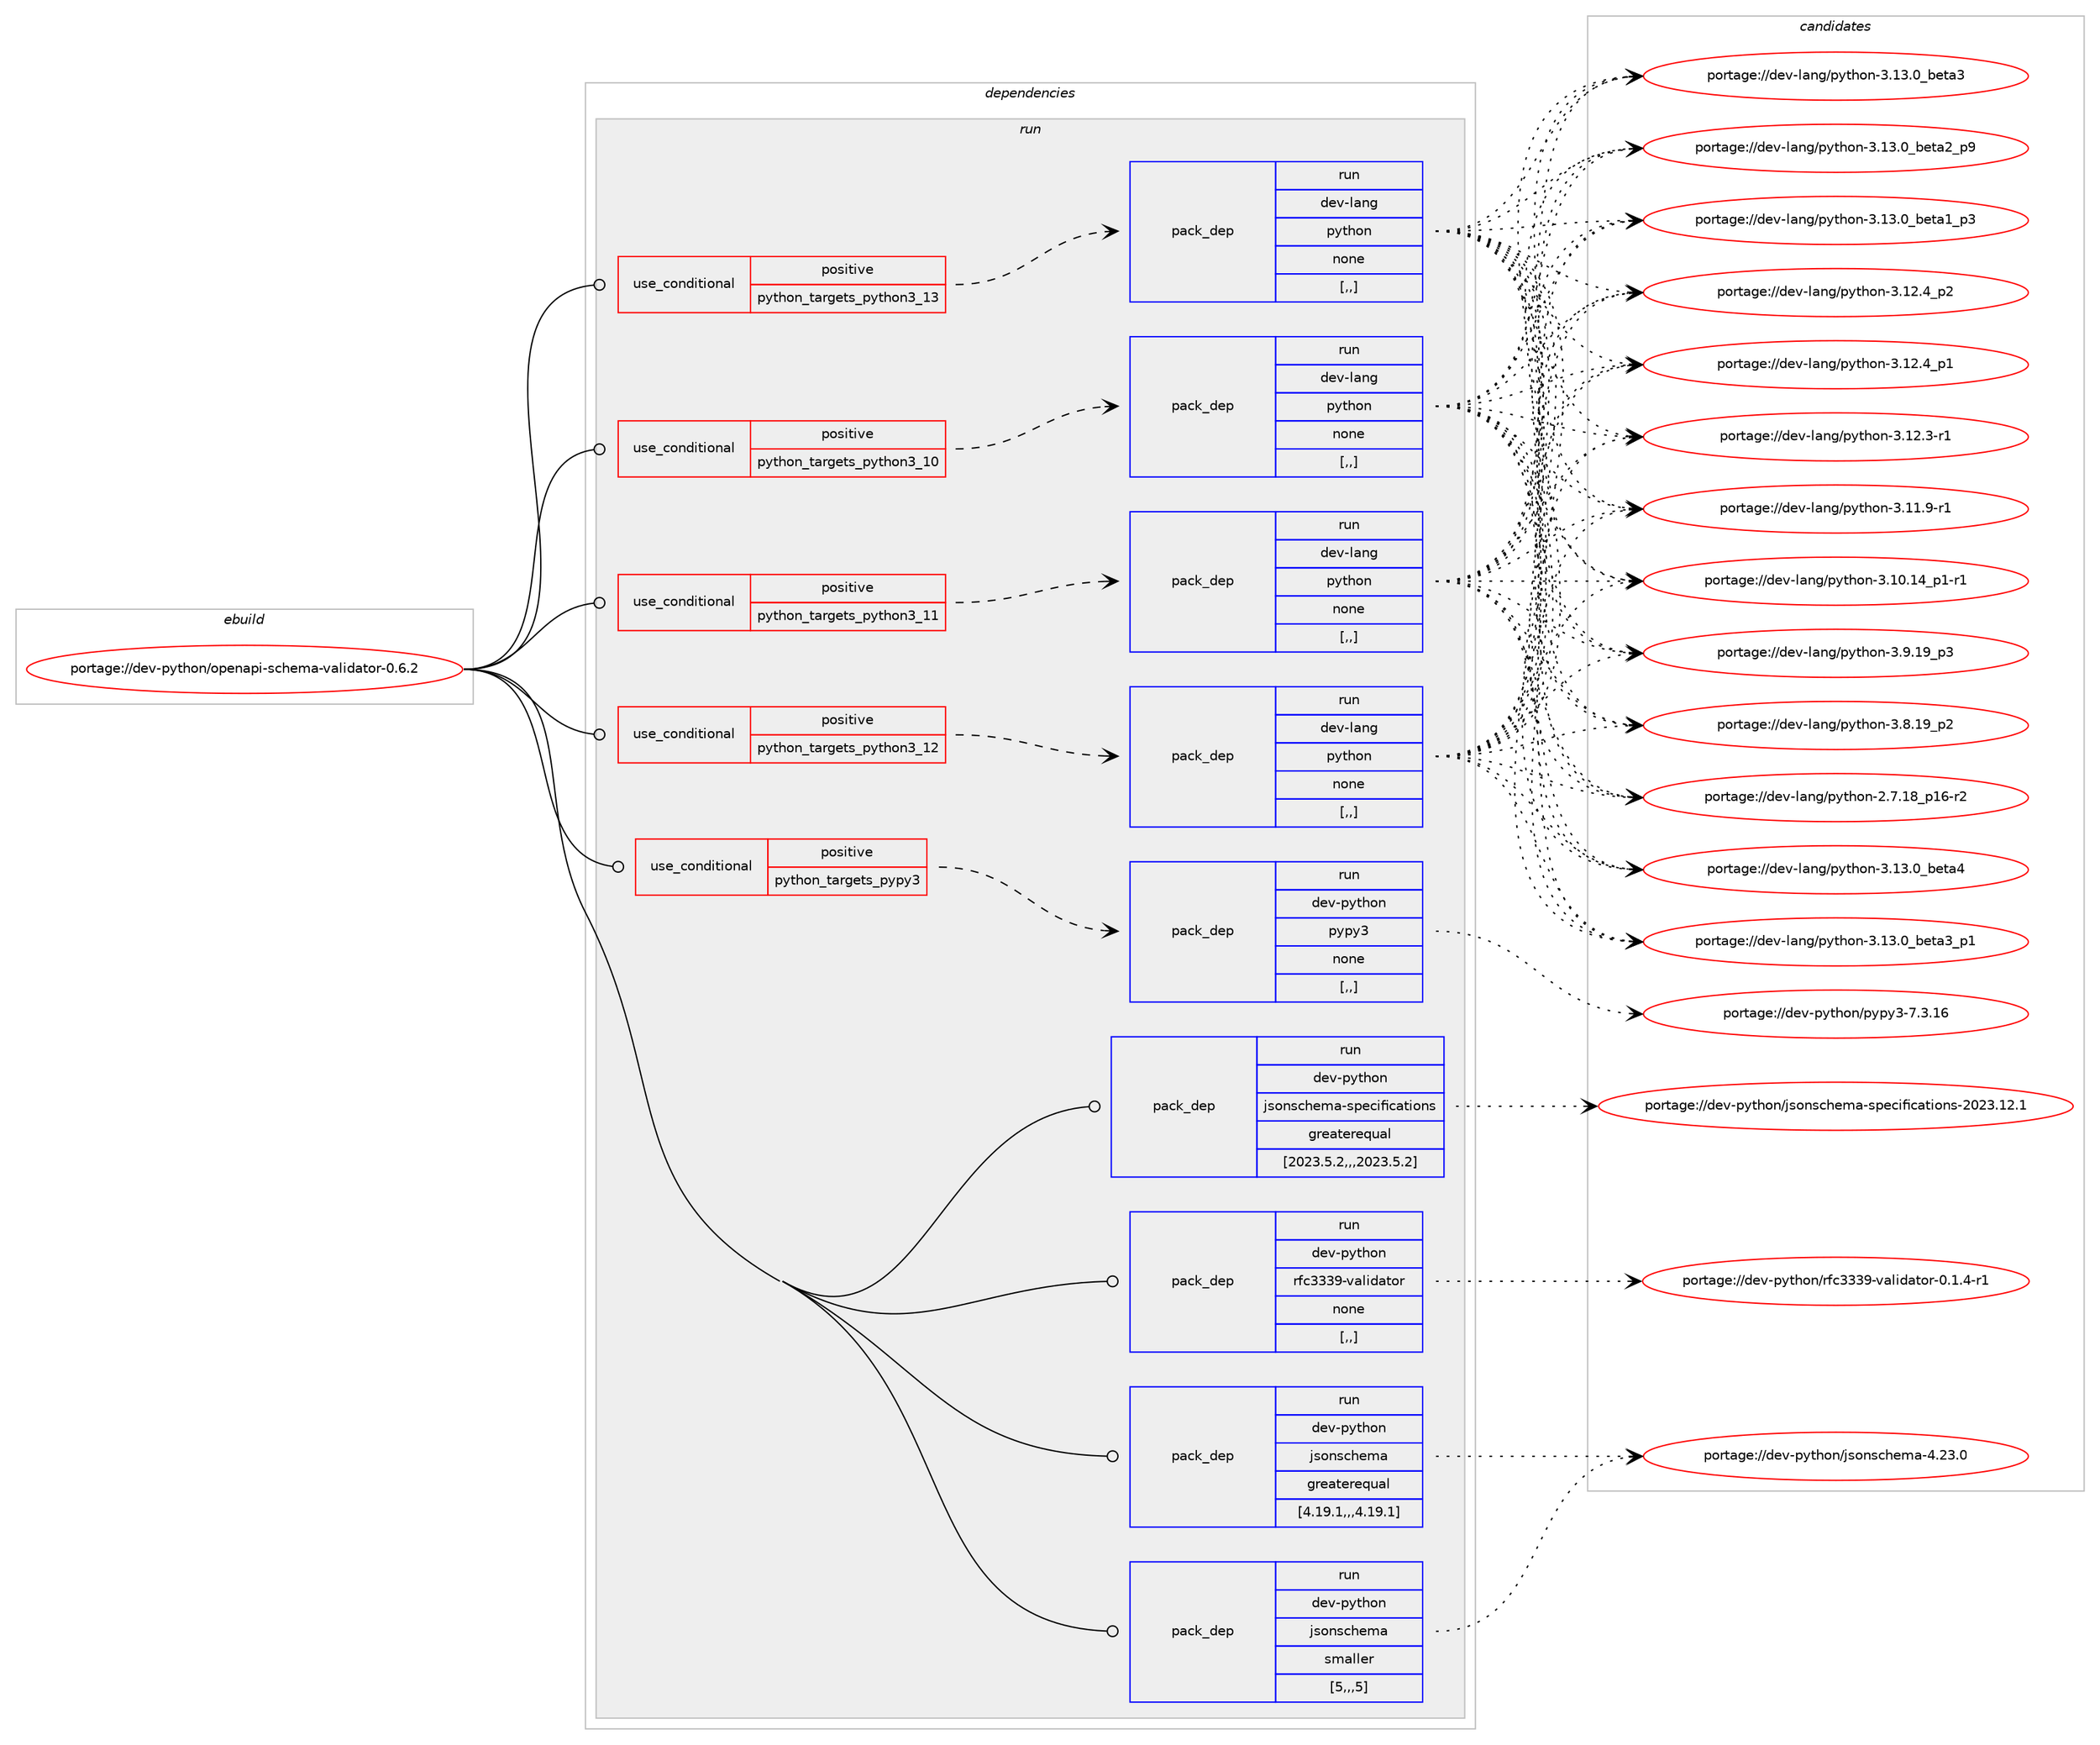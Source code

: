 digraph prolog {

# *************
# Graph options
# *************

newrank=true;
concentrate=true;
compound=true;
graph [rankdir=LR,fontname=Helvetica,fontsize=10,ranksep=1.5];#, ranksep=2.5, nodesep=0.2];
edge  [arrowhead=vee];
node  [fontname=Helvetica,fontsize=10];

# **********
# The ebuild
# **********

subgraph cluster_leftcol {
color=gray;
label=<<i>ebuild</i>>;
id [label="portage://dev-python/openapi-schema-validator-0.6.2", color=red, width=4, href="../dev-python/openapi-schema-validator-0.6.2.svg"];
}

# ****************
# The dependencies
# ****************

subgraph cluster_midcol {
color=gray;
label=<<i>dependencies</i>>;
subgraph cluster_compile {
fillcolor="#eeeeee";
style=filled;
label=<<i>compile</i>>;
}
subgraph cluster_compileandrun {
fillcolor="#eeeeee";
style=filled;
label=<<i>compile and run</i>>;
}
subgraph cluster_run {
fillcolor="#eeeeee";
style=filled;
label=<<i>run</i>>;
subgraph cond35494 {
dependency153132 [label=<<TABLE BORDER="0" CELLBORDER="1" CELLSPACING="0" CELLPADDING="4"><TR><TD ROWSPAN="3" CELLPADDING="10">use_conditional</TD></TR><TR><TD>positive</TD></TR><TR><TD>python_targets_pypy3</TD></TR></TABLE>>, shape=none, color=red];
subgraph pack116388 {
dependency153133 [label=<<TABLE BORDER="0" CELLBORDER="1" CELLSPACING="0" CELLPADDING="4" WIDTH="220"><TR><TD ROWSPAN="6" CELLPADDING="30">pack_dep</TD></TR><TR><TD WIDTH="110">run</TD></TR><TR><TD>dev-python</TD></TR><TR><TD>pypy3</TD></TR><TR><TD>none</TD></TR><TR><TD>[,,]</TD></TR></TABLE>>, shape=none, color=blue];
}
dependency153132:e -> dependency153133:w [weight=20,style="dashed",arrowhead="vee"];
}
id:e -> dependency153132:w [weight=20,style="solid",arrowhead="odot"];
subgraph cond35495 {
dependency153134 [label=<<TABLE BORDER="0" CELLBORDER="1" CELLSPACING="0" CELLPADDING="4"><TR><TD ROWSPAN="3" CELLPADDING="10">use_conditional</TD></TR><TR><TD>positive</TD></TR><TR><TD>python_targets_python3_10</TD></TR></TABLE>>, shape=none, color=red];
subgraph pack116389 {
dependency153135 [label=<<TABLE BORDER="0" CELLBORDER="1" CELLSPACING="0" CELLPADDING="4" WIDTH="220"><TR><TD ROWSPAN="6" CELLPADDING="30">pack_dep</TD></TR><TR><TD WIDTH="110">run</TD></TR><TR><TD>dev-lang</TD></TR><TR><TD>python</TD></TR><TR><TD>none</TD></TR><TR><TD>[,,]</TD></TR></TABLE>>, shape=none, color=blue];
}
dependency153134:e -> dependency153135:w [weight=20,style="dashed",arrowhead="vee"];
}
id:e -> dependency153134:w [weight=20,style="solid",arrowhead="odot"];
subgraph cond35496 {
dependency153136 [label=<<TABLE BORDER="0" CELLBORDER="1" CELLSPACING="0" CELLPADDING="4"><TR><TD ROWSPAN="3" CELLPADDING="10">use_conditional</TD></TR><TR><TD>positive</TD></TR><TR><TD>python_targets_python3_11</TD></TR></TABLE>>, shape=none, color=red];
subgraph pack116390 {
dependency153137 [label=<<TABLE BORDER="0" CELLBORDER="1" CELLSPACING="0" CELLPADDING="4" WIDTH="220"><TR><TD ROWSPAN="6" CELLPADDING="30">pack_dep</TD></TR><TR><TD WIDTH="110">run</TD></TR><TR><TD>dev-lang</TD></TR><TR><TD>python</TD></TR><TR><TD>none</TD></TR><TR><TD>[,,]</TD></TR></TABLE>>, shape=none, color=blue];
}
dependency153136:e -> dependency153137:w [weight=20,style="dashed",arrowhead="vee"];
}
id:e -> dependency153136:w [weight=20,style="solid",arrowhead="odot"];
subgraph cond35497 {
dependency153138 [label=<<TABLE BORDER="0" CELLBORDER="1" CELLSPACING="0" CELLPADDING="4"><TR><TD ROWSPAN="3" CELLPADDING="10">use_conditional</TD></TR><TR><TD>positive</TD></TR><TR><TD>python_targets_python3_12</TD></TR></TABLE>>, shape=none, color=red];
subgraph pack116391 {
dependency153139 [label=<<TABLE BORDER="0" CELLBORDER="1" CELLSPACING="0" CELLPADDING="4" WIDTH="220"><TR><TD ROWSPAN="6" CELLPADDING="30">pack_dep</TD></TR><TR><TD WIDTH="110">run</TD></TR><TR><TD>dev-lang</TD></TR><TR><TD>python</TD></TR><TR><TD>none</TD></TR><TR><TD>[,,]</TD></TR></TABLE>>, shape=none, color=blue];
}
dependency153138:e -> dependency153139:w [weight=20,style="dashed",arrowhead="vee"];
}
id:e -> dependency153138:w [weight=20,style="solid",arrowhead="odot"];
subgraph cond35498 {
dependency153140 [label=<<TABLE BORDER="0" CELLBORDER="1" CELLSPACING="0" CELLPADDING="4"><TR><TD ROWSPAN="3" CELLPADDING="10">use_conditional</TD></TR><TR><TD>positive</TD></TR><TR><TD>python_targets_python3_13</TD></TR></TABLE>>, shape=none, color=red];
subgraph pack116392 {
dependency153141 [label=<<TABLE BORDER="0" CELLBORDER="1" CELLSPACING="0" CELLPADDING="4" WIDTH="220"><TR><TD ROWSPAN="6" CELLPADDING="30">pack_dep</TD></TR><TR><TD WIDTH="110">run</TD></TR><TR><TD>dev-lang</TD></TR><TR><TD>python</TD></TR><TR><TD>none</TD></TR><TR><TD>[,,]</TD></TR></TABLE>>, shape=none, color=blue];
}
dependency153140:e -> dependency153141:w [weight=20,style="dashed",arrowhead="vee"];
}
id:e -> dependency153140:w [weight=20,style="solid",arrowhead="odot"];
subgraph pack116393 {
dependency153142 [label=<<TABLE BORDER="0" CELLBORDER="1" CELLSPACING="0" CELLPADDING="4" WIDTH="220"><TR><TD ROWSPAN="6" CELLPADDING="30">pack_dep</TD></TR><TR><TD WIDTH="110">run</TD></TR><TR><TD>dev-python</TD></TR><TR><TD>jsonschema</TD></TR><TR><TD>greaterequal</TD></TR><TR><TD>[4.19.1,,,4.19.1]</TD></TR></TABLE>>, shape=none, color=blue];
}
id:e -> dependency153142:w [weight=20,style="solid",arrowhead="odot"];
subgraph pack116394 {
dependency153143 [label=<<TABLE BORDER="0" CELLBORDER="1" CELLSPACING="0" CELLPADDING="4" WIDTH="220"><TR><TD ROWSPAN="6" CELLPADDING="30">pack_dep</TD></TR><TR><TD WIDTH="110">run</TD></TR><TR><TD>dev-python</TD></TR><TR><TD>jsonschema</TD></TR><TR><TD>smaller</TD></TR><TR><TD>[5,,,5]</TD></TR></TABLE>>, shape=none, color=blue];
}
id:e -> dependency153143:w [weight=20,style="solid",arrowhead="odot"];
subgraph pack116395 {
dependency153144 [label=<<TABLE BORDER="0" CELLBORDER="1" CELLSPACING="0" CELLPADDING="4" WIDTH="220"><TR><TD ROWSPAN="6" CELLPADDING="30">pack_dep</TD></TR><TR><TD WIDTH="110">run</TD></TR><TR><TD>dev-python</TD></TR><TR><TD>jsonschema-specifications</TD></TR><TR><TD>greaterequal</TD></TR><TR><TD>[2023.5.2,,,2023.5.2]</TD></TR></TABLE>>, shape=none, color=blue];
}
id:e -> dependency153144:w [weight=20,style="solid",arrowhead="odot"];
subgraph pack116396 {
dependency153145 [label=<<TABLE BORDER="0" CELLBORDER="1" CELLSPACING="0" CELLPADDING="4" WIDTH="220"><TR><TD ROWSPAN="6" CELLPADDING="30">pack_dep</TD></TR><TR><TD WIDTH="110">run</TD></TR><TR><TD>dev-python</TD></TR><TR><TD>rfc3339-validator</TD></TR><TR><TD>none</TD></TR><TR><TD>[,,]</TD></TR></TABLE>>, shape=none, color=blue];
}
id:e -> dependency153145:w [weight=20,style="solid",arrowhead="odot"];
}
}

# **************
# The candidates
# **************

subgraph cluster_choices {
rank=same;
color=gray;
label=<<i>candidates</i>>;

subgraph choice116388 {
color=black;
nodesep=1;
choice10010111845112121116104111110471121211121215145554651464954 [label="portage://dev-python/pypy3-7.3.16", color=red, width=4,href="../dev-python/pypy3-7.3.16.svg"];
dependency153133:e -> choice10010111845112121116104111110471121211121215145554651464954:w [style=dotted,weight="100"];
}
subgraph choice116389 {
color=black;
nodesep=1;
choice1001011184510897110103471121211161041111104551464951464895981011169752 [label="portage://dev-lang/python-3.13.0_beta4", color=red, width=4,href="../dev-lang/python-3.13.0_beta4.svg"];
choice10010111845108971101034711212111610411111045514649514648959810111697519511249 [label="portage://dev-lang/python-3.13.0_beta3_p1", color=red, width=4,href="../dev-lang/python-3.13.0_beta3_p1.svg"];
choice1001011184510897110103471121211161041111104551464951464895981011169751 [label="portage://dev-lang/python-3.13.0_beta3", color=red, width=4,href="../dev-lang/python-3.13.0_beta3.svg"];
choice10010111845108971101034711212111610411111045514649514648959810111697509511257 [label="portage://dev-lang/python-3.13.0_beta2_p9", color=red, width=4,href="../dev-lang/python-3.13.0_beta2_p9.svg"];
choice10010111845108971101034711212111610411111045514649514648959810111697499511251 [label="portage://dev-lang/python-3.13.0_beta1_p3", color=red, width=4,href="../dev-lang/python-3.13.0_beta1_p3.svg"];
choice100101118451089711010347112121116104111110455146495046529511250 [label="portage://dev-lang/python-3.12.4_p2", color=red, width=4,href="../dev-lang/python-3.12.4_p2.svg"];
choice100101118451089711010347112121116104111110455146495046529511249 [label="portage://dev-lang/python-3.12.4_p1", color=red, width=4,href="../dev-lang/python-3.12.4_p1.svg"];
choice100101118451089711010347112121116104111110455146495046514511449 [label="portage://dev-lang/python-3.12.3-r1", color=red, width=4,href="../dev-lang/python-3.12.3-r1.svg"];
choice100101118451089711010347112121116104111110455146494946574511449 [label="portage://dev-lang/python-3.11.9-r1", color=red, width=4,href="../dev-lang/python-3.11.9-r1.svg"];
choice100101118451089711010347112121116104111110455146494846495295112494511449 [label="portage://dev-lang/python-3.10.14_p1-r1", color=red, width=4,href="../dev-lang/python-3.10.14_p1-r1.svg"];
choice100101118451089711010347112121116104111110455146574649579511251 [label="portage://dev-lang/python-3.9.19_p3", color=red, width=4,href="../dev-lang/python-3.9.19_p3.svg"];
choice100101118451089711010347112121116104111110455146564649579511250 [label="portage://dev-lang/python-3.8.19_p2", color=red, width=4,href="../dev-lang/python-3.8.19_p2.svg"];
choice100101118451089711010347112121116104111110455046554649569511249544511450 [label="portage://dev-lang/python-2.7.18_p16-r2", color=red, width=4,href="../dev-lang/python-2.7.18_p16-r2.svg"];
dependency153135:e -> choice1001011184510897110103471121211161041111104551464951464895981011169752:w [style=dotted,weight="100"];
dependency153135:e -> choice10010111845108971101034711212111610411111045514649514648959810111697519511249:w [style=dotted,weight="100"];
dependency153135:e -> choice1001011184510897110103471121211161041111104551464951464895981011169751:w [style=dotted,weight="100"];
dependency153135:e -> choice10010111845108971101034711212111610411111045514649514648959810111697509511257:w [style=dotted,weight="100"];
dependency153135:e -> choice10010111845108971101034711212111610411111045514649514648959810111697499511251:w [style=dotted,weight="100"];
dependency153135:e -> choice100101118451089711010347112121116104111110455146495046529511250:w [style=dotted,weight="100"];
dependency153135:e -> choice100101118451089711010347112121116104111110455146495046529511249:w [style=dotted,weight="100"];
dependency153135:e -> choice100101118451089711010347112121116104111110455146495046514511449:w [style=dotted,weight="100"];
dependency153135:e -> choice100101118451089711010347112121116104111110455146494946574511449:w [style=dotted,weight="100"];
dependency153135:e -> choice100101118451089711010347112121116104111110455146494846495295112494511449:w [style=dotted,weight="100"];
dependency153135:e -> choice100101118451089711010347112121116104111110455146574649579511251:w [style=dotted,weight="100"];
dependency153135:e -> choice100101118451089711010347112121116104111110455146564649579511250:w [style=dotted,weight="100"];
dependency153135:e -> choice100101118451089711010347112121116104111110455046554649569511249544511450:w [style=dotted,weight="100"];
}
subgraph choice116390 {
color=black;
nodesep=1;
choice1001011184510897110103471121211161041111104551464951464895981011169752 [label="portage://dev-lang/python-3.13.0_beta4", color=red, width=4,href="../dev-lang/python-3.13.0_beta4.svg"];
choice10010111845108971101034711212111610411111045514649514648959810111697519511249 [label="portage://dev-lang/python-3.13.0_beta3_p1", color=red, width=4,href="../dev-lang/python-3.13.0_beta3_p1.svg"];
choice1001011184510897110103471121211161041111104551464951464895981011169751 [label="portage://dev-lang/python-3.13.0_beta3", color=red, width=4,href="../dev-lang/python-3.13.0_beta3.svg"];
choice10010111845108971101034711212111610411111045514649514648959810111697509511257 [label="portage://dev-lang/python-3.13.0_beta2_p9", color=red, width=4,href="../dev-lang/python-3.13.0_beta2_p9.svg"];
choice10010111845108971101034711212111610411111045514649514648959810111697499511251 [label="portage://dev-lang/python-3.13.0_beta1_p3", color=red, width=4,href="../dev-lang/python-3.13.0_beta1_p3.svg"];
choice100101118451089711010347112121116104111110455146495046529511250 [label="portage://dev-lang/python-3.12.4_p2", color=red, width=4,href="../dev-lang/python-3.12.4_p2.svg"];
choice100101118451089711010347112121116104111110455146495046529511249 [label="portage://dev-lang/python-3.12.4_p1", color=red, width=4,href="../dev-lang/python-3.12.4_p1.svg"];
choice100101118451089711010347112121116104111110455146495046514511449 [label="portage://dev-lang/python-3.12.3-r1", color=red, width=4,href="../dev-lang/python-3.12.3-r1.svg"];
choice100101118451089711010347112121116104111110455146494946574511449 [label="portage://dev-lang/python-3.11.9-r1", color=red, width=4,href="../dev-lang/python-3.11.9-r1.svg"];
choice100101118451089711010347112121116104111110455146494846495295112494511449 [label="portage://dev-lang/python-3.10.14_p1-r1", color=red, width=4,href="../dev-lang/python-3.10.14_p1-r1.svg"];
choice100101118451089711010347112121116104111110455146574649579511251 [label="portage://dev-lang/python-3.9.19_p3", color=red, width=4,href="../dev-lang/python-3.9.19_p3.svg"];
choice100101118451089711010347112121116104111110455146564649579511250 [label="portage://dev-lang/python-3.8.19_p2", color=red, width=4,href="../dev-lang/python-3.8.19_p2.svg"];
choice100101118451089711010347112121116104111110455046554649569511249544511450 [label="portage://dev-lang/python-2.7.18_p16-r2", color=red, width=4,href="../dev-lang/python-2.7.18_p16-r2.svg"];
dependency153137:e -> choice1001011184510897110103471121211161041111104551464951464895981011169752:w [style=dotted,weight="100"];
dependency153137:e -> choice10010111845108971101034711212111610411111045514649514648959810111697519511249:w [style=dotted,weight="100"];
dependency153137:e -> choice1001011184510897110103471121211161041111104551464951464895981011169751:w [style=dotted,weight="100"];
dependency153137:e -> choice10010111845108971101034711212111610411111045514649514648959810111697509511257:w [style=dotted,weight="100"];
dependency153137:e -> choice10010111845108971101034711212111610411111045514649514648959810111697499511251:w [style=dotted,weight="100"];
dependency153137:e -> choice100101118451089711010347112121116104111110455146495046529511250:w [style=dotted,weight="100"];
dependency153137:e -> choice100101118451089711010347112121116104111110455146495046529511249:w [style=dotted,weight="100"];
dependency153137:e -> choice100101118451089711010347112121116104111110455146495046514511449:w [style=dotted,weight="100"];
dependency153137:e -> choice100101118451089711010347112121116104111110455146494946574511449:w [style=dotted,weight="100"];
dependency153137:e -> choice100101118451089711010347112121116104111110455146494846495295112494511449:w [style=dotted,weight="100"];
dependency153137:e -> choice100101118451089711010347112121116104111110455146574649579511251:w [style=dotted,weight="100"];
dependency153137:e -> choice100101118451089711010347112121116104111110455146564649579511250:w [style=dotted,weight="100"];
dependency153137:e -> choice100101118451089711010347112121116104111110455046554649569511249544511450:w [style=dotted,weight="100"];
}
subgraph choice116391 {
color=black;
nodesep=1;
choice1001011184510897110103471121211161041111104551464951464895981011169752 [label="portage://dev-lang/python-3.13.0_beta4", color=red, width=4,href="../dev-lang/python-3.13.0_beta4.svg"];
choice10010111845108971101034711212111610411111045514649514648959810111697519511249 [label="portage://dev-lang/python-3.13.0_beta3_p1", color=red, width=4,href="../dev-lang/python-3.13.0_beta3_p1.svg"];
choice1001011184510897110103471121211161041111104551464951464895981011169751 [label="portage://dev-lang/python-3.13.0_beta3", color=red, width=4,href="../dev-lang/python-3.13.0_beta3.svg"];
choice10010111845108971101034711212111610411111045514649514648959810111697509511257 [label="portage://dev-lang/python-3.13.0_beta2_p9", color=red, width=4,href="../dev-lang/python-3.13.0_beta2_p9.svg"];
choice10010111845108971101034711212111610411111045514649514648959810111697499511251 [label="portage://dev-lang/python-3.13.0_beta1_p3", color=red, width=4,href="../dev-lang/python-3.13.0_beta1_p3.svg"];
choice100101118451089711010347112121116104111110455146495046529511250 [label="portage://dev-lang/python-3.12.4_p2", color=red, width=4,href="../dev-lang/python-3.12.4_p2.svg"];
choice100101118451089711010347112121116104111110455146495046529511249 [label="portage://dev-lang/python-3.12.4_p1", color=red, width=4,href="../dev-lang/python-3.12.4_p1.svg"];
choice100101118451089711010347112121116104111110455146495046514511449 [label="portage://dev-lang/python-3.12.3-r1", color=red, width=4,href="../dev-lang/python-3.12.3-r1.svg"];
choice100101118451089711010347112121116104111110455146494946574511449 [label="portage://dev-lang/python-3.11.9-r1", color=red, width=4,href="../dev-lang/python-3.11.9-r1.svg"];
choice100101118451089711010347112121116104111110455146494846495295112494511449 [label="portage://dev-lang/python-3.10.14_p1-r1", color=red, width=4,href="../dev-lang/python-3.10.14_p1-r1.svg"];
choice100101118451089711010347112121116104111110455146574649579511251 [label="portage://dev-lang/python-3.9.19_p3", color=red, width=4,href="../dev-lang/python-3.9.19_p3.svg"];
choice100101118451089711010347112121116104111110455146564649579511250 [label="portage://dev-lang/python-3.8.19_p2", color=red, width=4,href="../dev-lang/python-3.8.19_p2.svg"];
choice100101118451089711010347112121116104111110455046554649569511249544511450 [label="portage://dev-lang/python-2.7.18_p16-r2", color=red, width=4,href="../dev-lang/python-2.7.18_p16-r2.svg"];
dependency153139:e -> choice1001011184510897110103471121211161041111104551464951464895981011169752:w [style=dotted,weight="100"];
dependency153139:e -> choice10010111845108971101034711212111610411111045514649514648959810111697519511249:w [style=dotted,weight="100"];
dependency153139:e -> choice1001011184510897110103471121211161041111104551464951464895981011169751:w [style=dotted,weight="100"];
dependency153139:e -> choice10010111845108971101034711212111610411111045514649514648959810111697509511257:w [style=dotted,weight="100"];
dependency153139:e -> choice10010111845108971101034711212111610411111045514649514648959810111697499511251:w [style=dotted,weight="100"];
dependency153139:e -> choice100101118451089711010347112121116104111110455146495046529511250:w [style=dotted,weight="100"];
dependency153139:e -> choice100101118451089711010347112121116104111110455146495046529511249:w [style=dotted,weight="100"];
dependency153139:e -> choice100101118451089711010347112121116104111110455146495046514511449:w [style=dotted,weight="100"];
dependency153139:e -> choice100101118451089711010347112121116104111110455146494946574511449:w [style=dotted,weight="100"];
dependency153139:e -> choice100101118451089711010347112121116104111110455146494846495295112494511449:w [style=dotted,weight="100"];
dependency153139:e -> choice100101118451089711010347112121116104111110455146574649579511251:w [style=dotted,weight="100"];
dependency153139:e -> choice100101118451089711010347112121116104111110455146564649579511250:w [style=dotted,weight="100"];
dependency153139:e -> choice100101118451089711010347112121116104111110455046554649569511249544511450:w [style=dotted,weight="100"];
}
subgraph choice116392 {
color=black;
nodesep=1;
choice1001011184510897110103471121211161041111104551464951464895981011169752 [label="portage://dev-lang/python-3.13.0_beta4", color=red, width=4,href="../dev-lang/python-3.13.0_beta4.svg"];
choice10010111845108971101034711212111610411111045514649514648959810111697519511249 [label="portage://dev-lang/python-3.13.0_beta3_p1", color=red, width=4,href="../dev-lang/python-3.13.0_beta3_p1.svg"];
choice1001011184510897110103471121211161041111104551464951464895981011169751 [label="portage://dev-lang/python-3.13.0_beta3", color=red, width=4,href="../dev-lang/python-3.13.0_beta3.svg"];
choice10010111845108971101034711212111610411111045514649514648959810111697509511257 [label="portage://dev-lang/python-3.13.0_beta2_p9", color=red, width=4,href="../dev-lang/python-3.13.0_beta2_p9.svg"];
choice10010111845108971101034711212111610411111045514649514648959810111697499511251 [label="portage://dev-lang/python-3.13.0_beta1_p3", color=red, width=4,href="../dev-lang/python-3.13.0_beta1_p3.svg"];
choice100101118451089711010347112121116104111110455146495046529511250 [label="portage://dev-lang/python-3.12.4_p2", color=red, width=4,href="../dev-lang/python-3.12.4_p2.svg"];
choice100101118451089711010347112121116104111110455146495046529511249 [label="portage://dev-lang/python-3.12.4_p1", color=red, width=4,href="../dev-lang/python-3.12.4_p1.svg"];
choice100101118451089711010347112121116104111110455146495046514511449 [label="portage://dev-lang/python-3.12.3-r1", color=red, width=4,href="../dev-lang/python-3.12.3-r1.svg"];
choice100101118451089711010347112121116104111110455146494946574511449 [label="portage://dev-lang/python-3.11.9-r1", color=red, width=4,href="../dev-lang/python-3.11.9-r1.svg"];
choice100101118451089711010347112121116104111110455146494846495295112494511449 [label="portage://dev-lang/python-3.10.14_p1-r1", color=red, width=4,href="../dev-lang/python-3.10.14_p1-r1.svg"];
choice100101118451089711010347112121116104111110455146574649579511251 [label="portage://dev-lang/python-3.9.19_p3", color=red, width=4,href="../dev-lang/python-3.9.19_p3.svg"];
choice100101118451089711010347112121116104111110455146564649579511250 [label="portage://dev-lang/python-3.8.19_p2", color=red, width=4,href="../dev-lang/python-3.8.19_p2.svg"];
choice100101118451089711010347112121116104111110455046554649569511249544511450 [label="portage://dev-lang/python-2.7.18_p16-r2", color=red, width=4,href="../dev-lang/python-2.7.18_p16-r2.svg"];
dependency153141:e -> choice1001011184510897110103471121211161041111104551464951464895981011169752:w [style=dotted,weight="100"];
dependency153141:e -> choice10010111845108971101034711212111610411111045514649514648959810111697519511249:w [style=dotted,weight="100"];
dependency153141:e -> choice1001011184510897110103471121211161041111104551464951464895981011169751:w [style=dotted,weight="100"];
dependency153141:e -> choice10010111845108971101034711212111610411111045514649514648959810111697509511257:w [style=dotted,weight="100"];
dependency153141:e -> choice10010111845108971101034711212111610411111045514649514648959810111697499511251:w [style=dotted,weight="100"];
dependency153141:e -> choice100101118451089711010347112121116104111110455146495046529511250:w [style=dotted,weight="100"];
dependency153141:e -> choice100101118451089711010347112121116104111110455146495046529511249:w [style=dotted,weight="100"];
dependency153141:e -> choice100101118451089711010347112121116104111110455146495046514511449:w [style=dotted,weight="100"];
dependency153141:e -> choice100101118451089711010347112121116104111110455146494946574511449:w [style=dotted,weight="100"];
dependency153141:e -> choice100101118451089711010347112121116104111110455146494846495295112494511449:w [style=dotted,weight="100"];
dependency153141:e -> choice100101118451089711010347112121116104111110455146574649579511251:w [style=dotted,weight="100"];
dependency153141:e -> choice100101118451089711010347112121116104111110455146564649579511250:w [style=dotted,weight="100"];
dependency153141:e -> choice100101118451089711010347112121116104111110455046554649569511249544511450:w [style=dotted,weight="100"];
}
subgraph choice116393 {
color=black;
nodesep=1;
choice1001011184511212111610411111047106115111110115991041011099745524650514648 [label="portage://dev-python/jsonschema-4.23.0", color=red, width=4,href="../dev-python/jsonschema-4.23.0.svg"];
dependency153142:e -> choice1001011184511212111610411111047106115111110115991041011099745524650514648:w [style=dotted,weight="100"];
}
subgraph choice116394 {
color=black;
nodesep=1;
choice1001011184511212111610411111047106115111110115991041011099745524650514648 [label="portage://dev-python/jsonschema-4.23.0", color=red, width=4,href="../dev-python/jsonschema-4.23.0.svg"];
dependency153143:e -> choice1001011184511212111610411111047106115111110115991041011099745524650514648:w [style=dotted,weight="100"];
}
subgraph choice116395 {
color=black;
nodesep=1;
choice100101118451121211161041111104710611511111011599104101109974511511210199105102105999711610511111011545504850514649504649 [label="portage://dev-python/jsonschema-specifications-2023.12.1", color=red, width=4,href="../dev-python/jsonschema-specifications-2023.12.1.svg"];
dependency153144:e -> choice100101118451121211161041111104710611511111011599104101109974511511210199105102105999711610511111011545504850514649504649:w [style=dotted,weight="100"];
}
subgraph choice116396 {
color=black;
nodesep=1;
choice100101118451121211161041111104711410299515151574511897108105100971161111144548464946524511449 [label="portage://dev-python/rfc3339-validator-0.1.4-r1", color=red, width=4,href="../dev-python/rfc3339-validator-0.1.4-r1.svg"];
dependency153145:e -> choice100101118451121211161041111104711410299515151574511897108105100971161111144548464946524511449:w [style=dotted,weight="100"];
}
}

}
